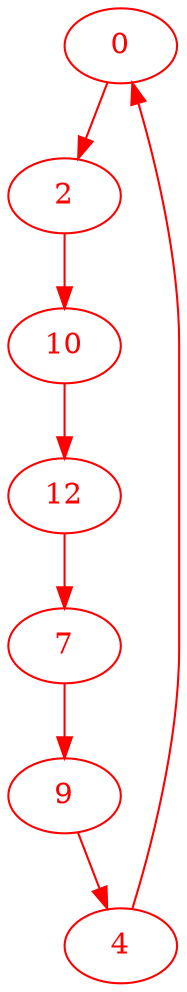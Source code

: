 digraph g{
node [color = red, fontcolor=red]; 0 2 4 7 9 10 12 ;
0 -> 2 [color=red] ;
2 -> 10 [color=red] ;
4 -> 0 [color=red] ;
7 -> 9 [color=red] ;
9 -> 4 [color=red] ;
10 -> 12 [color=red] ;
12 -> 7 [color=red] ;
}